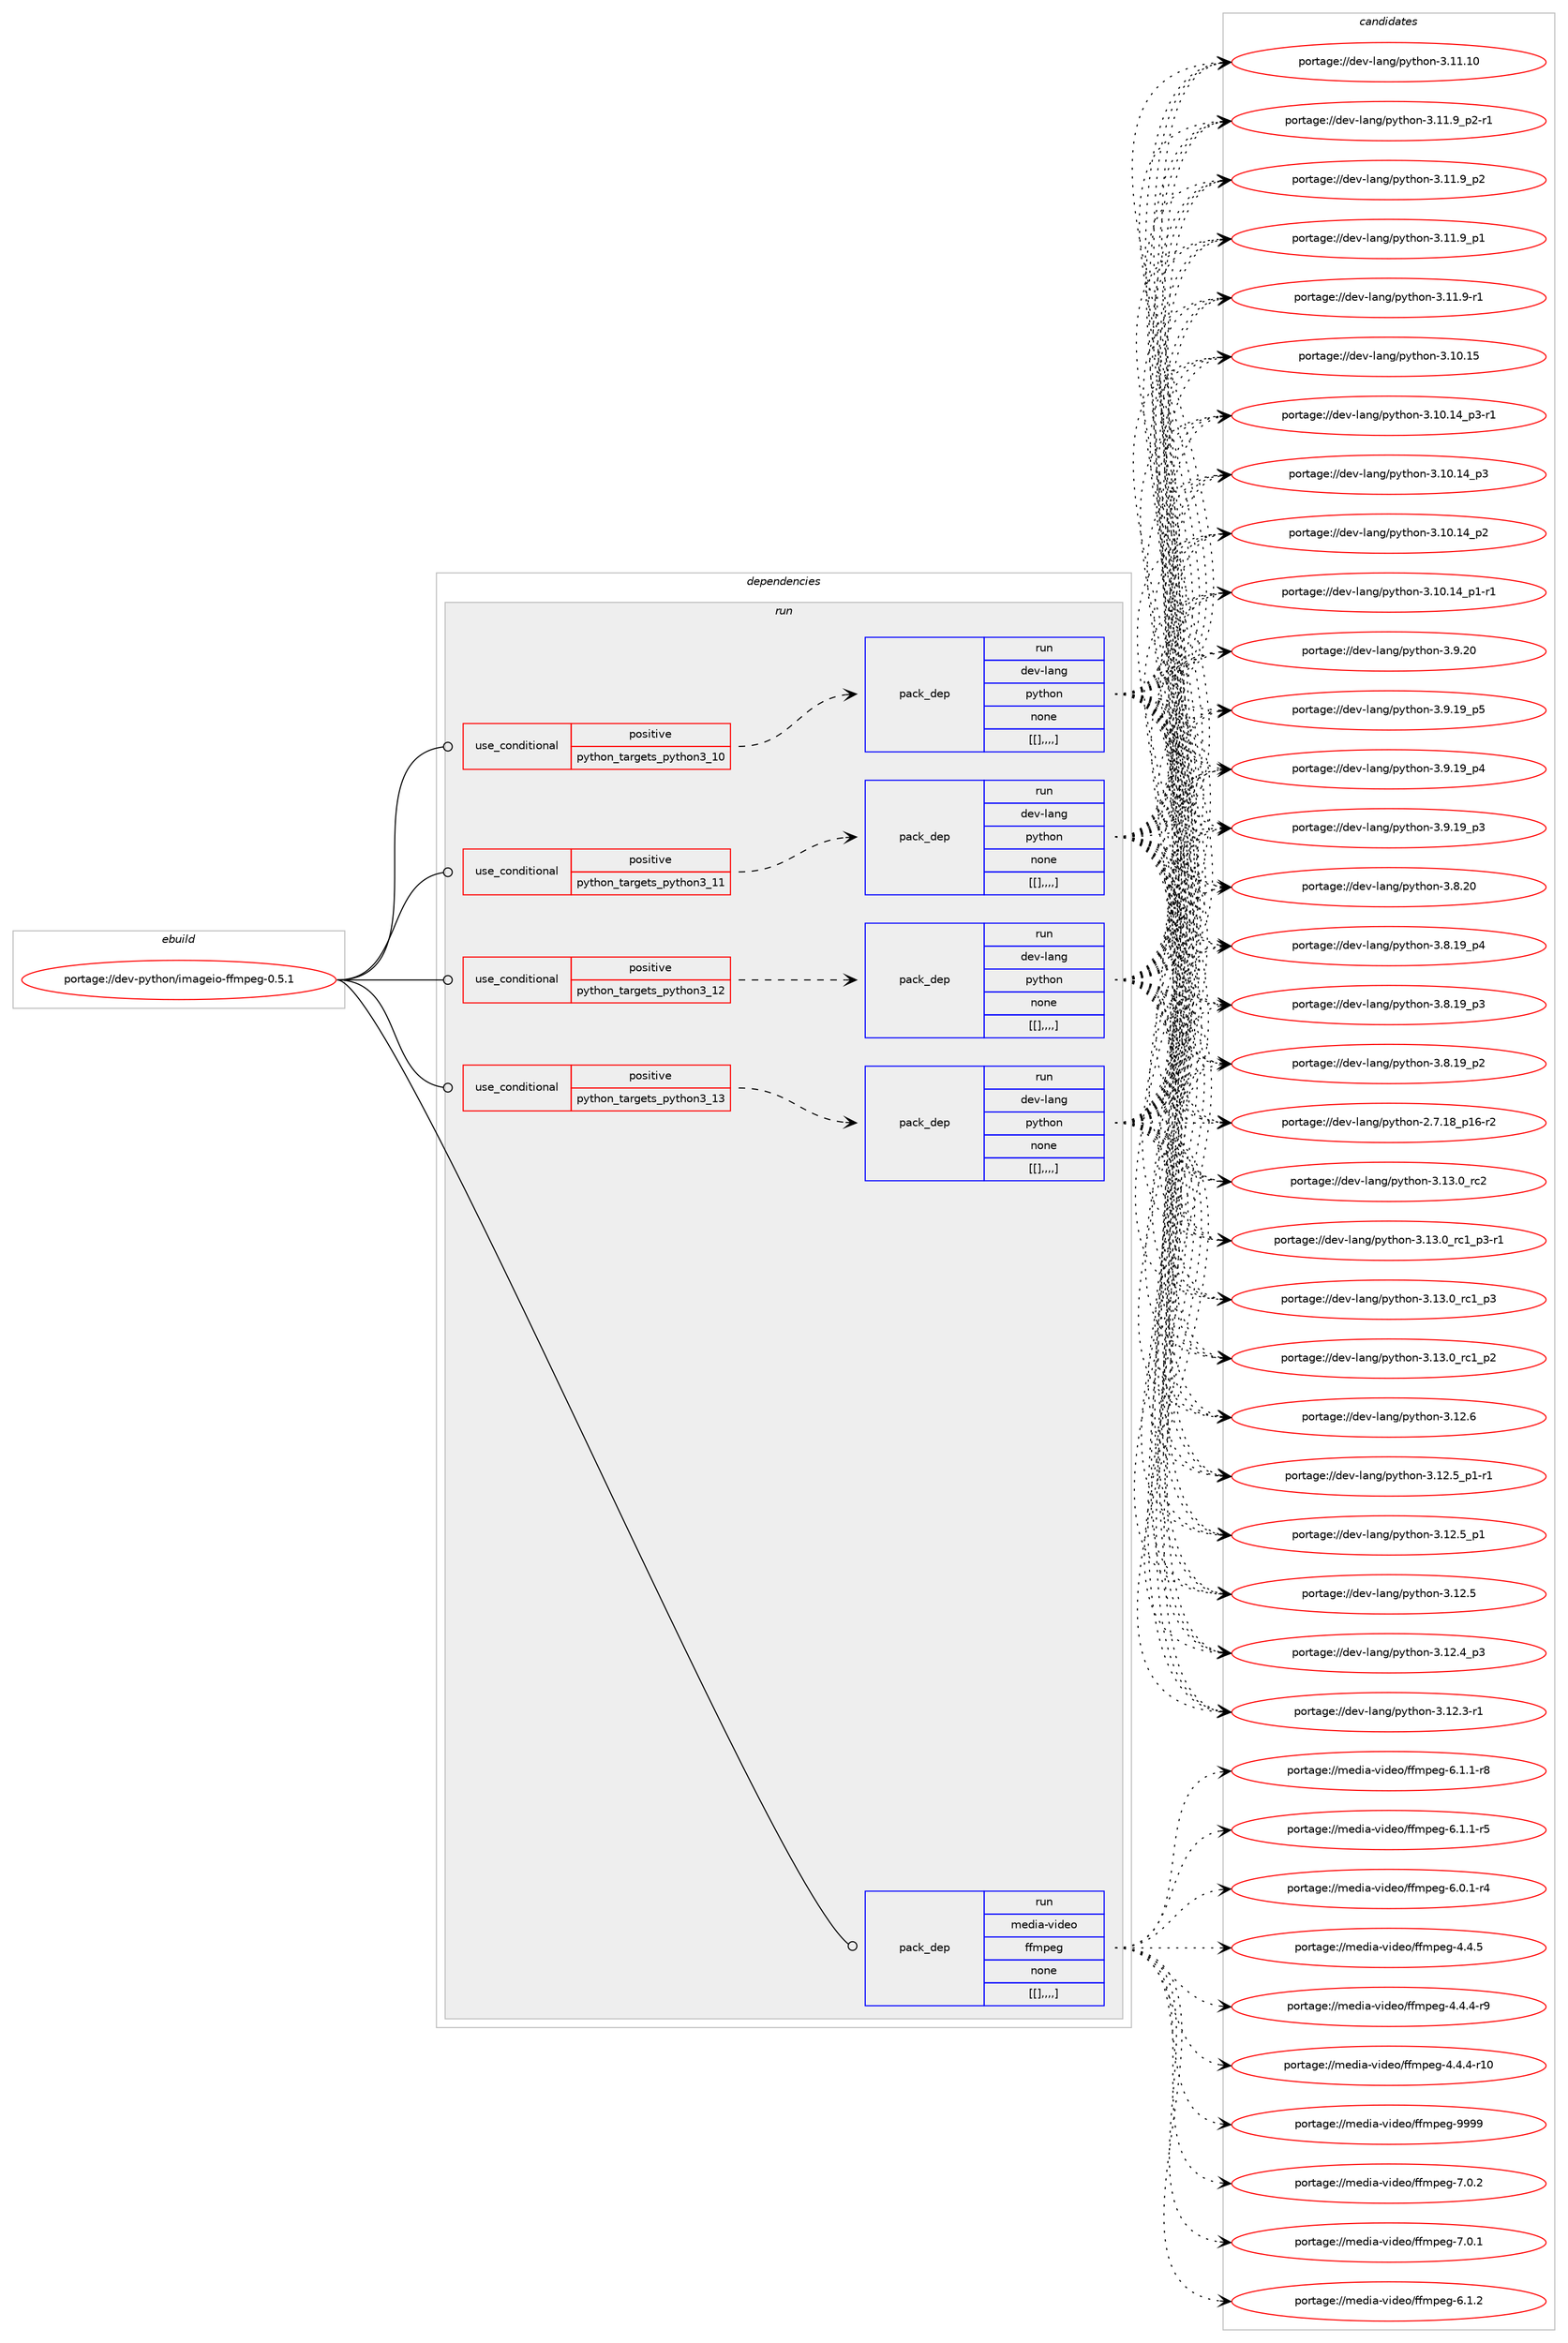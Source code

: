 digraph prolog {

# *************
# Graph options
# *************

newrank=true;
concentrate=true;
compound=true;
graph [rankdir=LR,fontname=Helvetica,fontsize=10,ranksep=1.5];#, ranksep=2.5, nodesep=0.2];
edge  [arrowhead=vee];
node  [fontname=Helvetica,fontsize=10];

# **********
# The ebuild
# **********

subgraph cluster_leftcol {
color=gray;
label=<<i>ebuild</i>>;
id [label="portage://dev-python/imageio-ffmpeg-0.5.1", color=red, width=4, href="../dev-python/imageio-ffmpeg-0.5.1.svg"];
}

# ****************
# The dependencies
# ****************

subgraph cluster_midcol {
color=gray;
label=<<i>dependencies</i>>;
subgraph cluster_compile {
fillcolor="#eeeeee";
style=filled;
label=<<i>compile</i>>;
}
subgraph cluster_compileandrun {
fillcolor="#eeeeee";
style=filled;
label=<<i>compile and run</i>>;
}
subgraph cluster_run {
fillcolor="#eeeeee";
style=filled;
label=<<i>run</i>>;
subgraph cond34107 {
dependency149065 [label=<<TABLE BORDER="0" CELLBORDER="1" CELLSPACING="0" CELLPADDING="4"><TR><TD ROWSPAN="3" CELLPADDING="10">use_conditional</TD></TR><TR><TD>positive</TD></TR><TR><TD>python_targets_python3_10</TD></TR></TABLE>>, shape=none, color=red];
subgraph pack113740 {
dependency149066 [label=<<TABLE BORDER="0" CELLBORDER="1" CELLSPACING="0" CELLPADDING="4" WIDTH="220"><TR><TD ROWSPAN="6" CELLPADDING="30">pack_dep</TD></TR><TR><TD WIDTH="110">run</TD></TR><TR><TD>dev-lang</TD></TR><TR><TD>python</TD></TR><TR><TD>none</TD></TR><TR><TD>[[],,,,]</TD></TR></TABLE>>, shape=none, color=blue];
}
dependency149065:e -> dependency149066:w [weight=20,style="dashed",arrowhead="vee"];
}
id:e -> dependency149065:w [weight=20,style="solid",arrowhead="odot"];
subgraph cond34108 {
dependency149067 [label=<<TABLE BORDER="0" CELLBORDER="1" CELLSPACING="0" CELLPADDING="4"><TR><TD ROWSPAN="3" CELLPADDING="10">use_conditional</TD></TR><TR><TD>positive</TD></TR><TR><TD>python_targets_python3_11</TD></TR></TABLE>>, shape=none, color=red];
subgraph pack113741 {
dependency149068 [label=<<TABLE BORDER="0" CELLBORDER="1" CELLSPACING="0" CELLPADDING="4" WIDTH="220"><TR><TD ROWSPAN="6" CELLPADDING="30">pack_dep</TD></TR><TR><TD WIDTH="110">run</TD></TR><TR><TD>dev-lang</TD></TR><TR><TD>python</TD></TR><TR><TD>none</TD></TR><TR><TD>[[],,,,]</TD></TR></TABLE>>, shape=none, color=blue];
}
dependency149067:e -> dependency149068:w [weight=20,style="dashed",arrowhead="vee"];
}
id:e -> dependency149067:w [weight=20,style="solid",arrowhead="odot"];
subgraph cond34109 {
dependency149069 [label=<<TABLE BORDER="0" CELLBORDER="1" CELLSPACING="0" CELLPADDING="4"><TR><TD ROWSPAN="3" CELLPADDING="10">use_conditional</TD></TR><TR><TD>positive</TD></TR><TR><TD>python_targets_python3_12</TD></TR></TABLE>>, shape=none, color=red];
subgraph pack113742 {
dependency149070 [label=<<TABLE BORDER="0" CELLBORDER="1" CELLSPACING="0" CELLPADDING="4" WIDTH="220"><TR><TD ROWSPAN="6" CELLPADDING="30">pack_dep</TD></TR><TR><TD WIDTH="110">run</TD></TR><TR><TD>dev-lang</TD></TR><TR><TD>python</TD></TR><TR><TD>none</TD></TR><TR><TD>[[],,,,]</TD></TR></TABLE>>, shape=none, color=blue];
}
dependency149069:e -> dependency149070:w [weight=20,style="dashed",arrowhead="vee"];
}
id:e -> dependency149069:w [weight=20,style="solid",arrowhead="odot"];
subgraph cond34110 {
dependency149071 [label=<<TABLE BORDER="0" CELLBORDER="1" CELLSPACING="0" CELLPADDING="4"><TR><TD ROWSPAN="3" CELLPADDING="10">use_conditional</TD></TR><TR><TD>positive</TD></TR><TR><TD>python_targets_python3_13</TD></TR></TABLE>>, shape=none, color=red];
subgraph pack113743 {
dependency149072 [label=<<TABLE BORDER="0" CELLBORDER="1" CELLSPACING="0" CELLPADDING="4" WIDTH="220"><TR><TD ROWSPAN="6" CELLPADDING="30">pack_dep</TD></TR><TR><TD WIDTH="110">run</TD></TR><TR><TD>dev-lang</TD></TR><TR><TD>python</TD></TR><TR><TD>none</TD></TR><TR><TD>[[],,,,]</TD></TR></TABLE>>, shape=none, color=blue];
}
dependency149071:e -> dependency149072:w [weight=20,style="dashed",arrowhead="vee"];
}
id:e -> dependency149071:w [weight=20,style="solid",arrowhead="odot"];
subgraph pack113744 {
dependency149073 [label=<<TABLE BORDER="0" CELLBORDER="1" CELLSPACING="0" CELLPADDING="4" WIDTH="220"><TR><TD ROWSPAN="6" CELLPADDING="30">pack_dep</TD></TR><TR><TD WIDTH="110">run</TD></TR><TR><TD>media-video</TD></TR><TR><TD>ffmpeg</TD></TR><TR><TD>none</TD></TR><TR><TD>[[],,,,]</TD></TR></TABLE>>, shape=none, color=blue];
}
id:e -> dependency149073:w [weight=20,style="solid",arrowhead="odot"];
}
}

# **************
# The candidates
# **************

subgraph cluster_choices {
rank=same;
color=gray;
label=<<i>candidates</i>>;

subgraph choice113740 {
color=black;
nodesep=1;
choice10010111845108971101034711212111610411111045514649514648951149950 [label="portage://dev-lang/python-3.13.0_rc2", color=red, width=4,href="../dev-lang/python-3.13.0_rc2.svg"];
choice1001011184510897110103471121211161041111104551464951464895114994995112514511449 [label="portage://dev-lang/python-3.13.0_rc1_p3-r1", color=red, width=4,href="../dev-lang/python-3.13.0_rc1_p3-r1.svg"];
choice100101118451089711010347112121116104111110455146495146489511499499511251 [label="portage://dev-lang/python-3.13.0_rc1_p3", color=red, width=4,href="../dev-lang/python-3.13.0_rc1_p3.svg"];
choice100101118451089711010347112121116104111110455146495146489511499499511250 [label="portage://dev-lang/python-3.13.0_rc1_p2", color=red, width=4,href="../dev-lang/python-3.13.0_rc1_p2.svg"];
choice10010111845108971101034711212111610411111045514649504654 [label="portage://dev-lang/python-3.12.6", color=red, width=4,href="../dev-lang/python-3.12.6.svg"];
choice1001011184510897110103471121211161041111104551464950465395112494511449 [label="portage://dev-lang/python-3.12.5_p1-r1", color=red, width=4,href="../dev-lang/python-3.12.5_p1-r1.svg"];
choice100101118451089711010347112121116104111110455146495046539511249 [label="portage://dev-lang/python-3.12.5_p1", color=red, width=4,href="../dev-lang/python-3.12.5_p1.svg"];
choice10010111845108971101034711212111610411111045514649504653 [label="portage://dev-lang/python-3.12.5", color=red, width=4,href="../dev-lang/python-3.12.5.svg"];
choice100101118451089711010347112121116104111110455146495046529511251 [label="portage://dev-lang/python-3.12.4_p3", color=red, width=4,href="../dev-lang/python-3.12.4_p3.svg"];
choice100101118451089711010347112121116104111110455146495046514511449 [label="portage://dev-lang/python-3.12.3-r1", color=red, width=4,href="../dev-lang/python-3.12.3-r1.svg"];
choice1001011184510897110103471121211161041111104551464949464948 [label="portage://dev-lang/python-3.11.10", color=red, width=4,href="../dev-lang/python-3.11.10.svg"];
choice1001011184510897110103471121211161041111104551464949465795112504511449 [label="portage://dev-lang/python-3.11.9_p2-r1", color=red, width=4,href="../dev-lang/python-3.11.9_p2-r1.svg"];
choice100101118451089711010347112121116104111110455146494946579511250 [label="portage://dev-lang/python-3.11.9_p2", color=red, width=4,href="../dev-lang/python-3.11.9_p2.svg"];
choice100101118451089711010347112121116104111110455146494946579511249 [label="portage://dev-lang/python-3.11.9_p1", color=red, width=4,href="../dev-lang/python-3.11.9_p1.svg"];
choice100101118451089711010347112121116104111110455146494946574511449 [label="portage://dev-lang/python-3.11.9-r1", color=red, width=4,href="../dev-lang/python-3.11.9-r1.svg"];
choice1001011184510897110103471121211161041111104551464948464953 [label="portage://dev-lang/python-3.10.15", color=red, width=4,href="../dev-lang/python-3.10.15.svg"];
choice100101118451089711010347112121116104111110455146494846495295112514511449 [label="portage://dev-lang/python-3.10.14_p3-r1", color=red, width=4,href="../dev-lang/python-3.10.14_p3-r1.svg"];
choice10010111845108971101034711212111610411111045514649484649529511251 [label="portage://dev-lang/python-3.10.14_p3", color=red, width=4,href="../dev-lang/python-3.10.14_p3.svg"];
choice10010111845108971101034711212111610411111045514649484649529511250 [label="portage://dev-lang/python-3.10.14_p2", color=red, width=4,href="../dev-lang/python-3.10.14_p2.svg"];
choice100101118451089711010347112121116104111110455146494846495295112494511449 [label="portage://dev-lang/python-3.10.14_p1-r1", color=red, width=4,href="../dev-lang/python-3.10.14_p1-r1.svg"];
choice10010111845108971101034711212111610411111045514657465048 [label="portage://dev-lang/python-3.9.20", color=red, width=4,href="../dev-lang/python-3.9.20.svg"];
choice100101118451089711010347112121116104111110455146574649579511253 [label="portage://dev-lang/python-3.9.19_p5", color=red, width=4,href="../dev-lang/python-3.9.19_p5.svg"];
choice100101118451089711010347112121116104111110455146574649579511252 [label="portage://dev-lang/python-3.9.19_p4", color=red, width=4,href="../dev-lang/python-3.9.19_p4.svg"];
choice100101118451089711010347112121116104111110455146574649579511251 [label="portage://dev-lang/python-3.9.19_p3", color=red, width=4,href="../dev-lang/python-3.9.19_p3.svg"];
choice10010111845108971101034711212111610411111045514656465048 [label="portage://dev-lang/python-3.8.20", color=red, width=4,href="../dev-lang/python-3.8.20.svg"];
choice100101118451089711010347112121116104111110455146564649579511252 [label="portage://dev-lang/python-3.8.19_p4", color=red, width=4,href="../dev-lang/python-3.8.19_p4.svg"];
choice100101118451089711010347112121116104111110455146564649579511251 [label="portage://dev-lang/python-3.8.19_p3", color=red, width=4,href="../dev-lang/python-3.8.19_p3.svg"];
choice100101118451089711010347112121116104111110455146564649579511250 [label="portage://dev-lang/python-3.8.19_p2", color=red, width=4,href="../dev-lang/python-3.8.19_p2.svg"];
choice100101118451089711010347112121116104111110455046554649569511249544511450 [label="portage://dev-lang/python-2.7.18_p16-r2", color=red, width=4,href="../dev-lang/python-2.7.18_p16-r2.svg"];
dependency149066:e -> choice10010111845108971101034711212111610411111045514649514648951149950:w [style=dotted,weight="100"];
dependency149066:e -> choice1001011184510897110103471121211161041111104551464951464895114994995112514511449:w [style=dotted,weight="100"];
dependency149066:e -> choice100101118451089711010347112121116104111110455146495146489511499499511251:w [style=dotted,weight="100"];
dependency149066:e -> choice100101118451089711010347112121116104111110455146495146489511499499511250:w [style=dotted,weight="100"];
dependency149066:e -> choice10010111845108971101034711212111610411111045514649504654:w [style=dotted,weight="100"];
dependency149066:e -> choice1001011184510897110103471121211161041111104551464950465395112494511449:w [style=dotted,weight="100"];
dependency149066:e -> choice100101118451089711010347112121116104111110455146495046539511249:w [style=dotted,weight="100"];
dependency149066:e -> choice10010111845108971101034711212111610411111045514649504653:w [style=dotted,weight="100"];
dependency149066:e -> choice100101118451089711010347112121116104111110455146495046529511251:w [style=dotted,weight="100"];
dependency149066:e -> choice100101118451089711010347112121116104111110455146495046514511449:w [style=dotted,weight="100"];
dependency149066:e -> choice1001011184510897110103471121211161041111104551464949464948:w [style=dotted,weight="100"];
dependency149066:e -> choice1001011184510897110103471121211161041111104551464949465795112504511449:w [style=dotted,weight="100"];
dependency149066:e -> choice100101118451089711010347112121116104111110455146494946579511250:w [style=dotted,weight="100"];
dependency149066:e -> choice100101118451089711010347112121116104111110455146494946579511249:w [style=dotted,weight="100"];
dependency149066:e -> choice100101118451089711010347112121116104111110455146494946574511449:w [style=dotted,weight="100"];
dependency149066:e -> choice1001011184510897110103471121211161041111104551464948464953:w [style=dotted,weight="100"];
dependency149066:e -> choice100101118451089711010347112121116104111110455146494846495295112514511449:w [style=dotted,weight="100"];
dependency149066:e -> choice10010111845108971101034711212111610411111045514649484649529511251:w [style=dotted,weight="100"];
dependency149066:e -> choice10010111845108971101034711212111610411111045514649484649529511250:w [style=dotted,weight="100"];
dependency149066:e -> choice100101118451089711010347112121116104111110455146494846495295112494511449:w [style=dotted,weight="100"];
dependency149066:e -> choice10010111845108971101034711212111610411111045514657465048:w [style=dotted,weight="100"];
dependency149066:e -> choice100101118451089711010347112121116104111110455146574649579511253:w [style=dotted,weight="100"];
dependency149066:e -> choice100101118451089711010347112121116104111110455146574649579511252:w [style=dotted,weight="100"];
dependency149066:e -> choice100101118451089711010347112121116104111110455146574649579511251:w [style=dotted,weight="100"];
dependency149066:e -> choice10010111845108971101034711212111610411111045514656465048:w [style=dotted,weight="100"];
dependency149066:e -> choice100101118451089711010347112121116104111110455146564649579511252:w [style=dotted,weight="100"];
dependency149066:e -> choice100101118451089711010347112121116104111110455146564649579511251:w [style=dotted,weight="100"];
dependency149066:e -> choice100101118451089711010347112121116104111110455146564649579511250:w [style=dotted,weight="100"];
dependency149066:e -> choice100101118451089711010347112121116104111110455046554649569511249544511450:w [style=dotted,weight="100"];
}
subgraph choice113741 {
color=black;
nodesep=1;
choice10010111845108971101034711212111610411111045514649514648951149950 [label="portage://dev-lang/python-3.13.0_rc2", color=red, width=4,href="../dev-lang/python-3.13.0_rc2.svg"];
choice1001011184510897110103471121211161041111104551464951464895114994995112514511449 [label="portage://dev-lang/python-3.13.0_rc1_p3-r1", color=red, width=4,href="../dev-lang/python-3.13.0_rc1_p3-r1.svg"];
choice100101118451089711010347112121116104111110455146495146489511499499511251 [label="portage://dev-lang/python-3.13.0_rc1_p3", color=red, width=4,href="../dev-lang/python-3.13.0_rc1_p3.svg"];
choice100101118451089711010347112121116104111110455146495146489511499499511250 [label="portage://dev-lang/python-3.13.0_rc1_p2", color=red, width=4,href="../dev-lang/python-3.13.0_rc1_p2.svg"];
choice10010111845108971101034711212111610411111045514649504654 [label="portage://dev-lang/python-3.12.6", color=red, width=4,href="../dev-lang/python-3.12.6.svg"];
choice1001011184510897110103471121211161041111104551464950465395112494511449 [label="portage://dev-lang/python-3.12.5_p1-r1", color=red, width=4,href="../dev-lang/python-3.12.5_p1-r1.svg"];
choice100101118451089711010347112121116104111110455146495046539511249 [label="portage://dev-lang/python-3.12.5_p1", color=red, width=4,href="../dev-lang/python-3.12.5_p1.svg"];
choice10010111845108971101034711212111610411111045514649504653 [label="portage://dev-lang/python-3.12.5", color=red, width=4,href="../dev-lang/python-3.12.5.svg"];
choice100101118451089711010347112121116104111110455146495046529511251 [label="portage://dev-lang/python-3.12.4_p3", color=red, width=4,href="../dev-lang/python-3.12.4_p3.svg"];
choice100101118451089711010347112121116104111110455146495046514511449 [label="portage://dev-lang/python-3.12.3-r1", color=red, width=4,href="../dev-lang/python-3.12.3-r1.svg"];
choice1001011184510897110103471121211161041111104551464949464948 [label="portage://dev-lang/python-3.11.10", color=red, width=4,href="../dev-lang/python-3.11.10.svg"];
choice1001011184510897110103471121211161041111104551464949465795112504511449 [label="portage://dev-lang/python-3.11.9_p2-r1", color=red, width=4,href="../dev-lang/python-3.11.9_p2-r1.svg"];
choice100101118451089711010347112121116104111110455146494946579511250 [label="portage://dev-lang/python-3.11.9_p2", color=red, width=4,href="../dev-lang/python-3.11.9_p2.svg"];
choice100101118451089711010347112121116104111110455146494946579511249 [label="portage://dev-lang/python-3.11.9_p1", color=red, width=4,href="../dev-lang/python-3.11.9_p1.svg"];
choice100101118451089711010347112121116104111110455146494946574511449 [label="portage://dev-lang/python-3.11.9-r1", color=red, width=4,href="../dev-lang/python-3.11.9-r1.svg"];
choice1001011184510897110103471121211161041111104551464948464953 [label="portage://dev-lang/python-3.10.15", color=red, width=4,href="../dev-lang/python-3.10.15.svg"];
choice100101118451089711010347112121116104111110455146494846495295112514511449 [label="portage://dev-lang/python-3.10.14_p3-r1", color=red, width=4,href="../dev-lang/python-3.10.14_p3-r1.svg"];
choice10010111845108971101034711212111610411111045514649484649529511251 [label="portage://dev-lang/python-3.10.14_p3", color=red, width=4,href="../dev-lang/python-3.10.14_p3.svg"];
choice10010111845108971101034711212111610411111045514649484649529511250 [label="portage://dev-lang/python-3.10.14_p2", color=red, width=4,href="../dev-lang/python-3.10.14_p2.svg"];
choice100101118451089711010347112121116104111110455146494846495295112494511449 [label="portage://dev-lang/python-3.10.14_p1-r1", color=red, width=4,href="../dev-lang/python-3.10.14_p1-r1.svg"];
choice10010111845108971101034711212111610411111045514657465048 [label="portage://dev-lang/python-3.9.20", color=red, width=4,href="../dev-lang/python-3.9.20.svg"];
choice100101118451089711010347112121116104111110455146574649579511253 [label="portage://dev-lang/python-3.9.19_p5", color=red, width=4,href="../dev-lang/python-3.9.19_p5.svg"];
choice100101118451089711010347112121116104111110455146574649579511252 [label="portage://dev-lang/python-3.9.19_p4", color=red, width=4,href="../dev-lang/python-3.9.19_p4.svg"];
choice100101118451089711010347112121116104111110455146574649579511251 [label="portage://dev-lang/python-3.9.19_p3", color=red, width=4,href="../dev-lang/python-3.9.19_p3.svg"];
choice10010111845108971101034711212111610411111045514656465048 [label="portage://dev-lang/python-3.8.20", color=red, width=4,href="../dev-lang/python-3.8.20.svg"];
choice100101118451089711010347112121116104111110455146564649579511252 [label="portage://dev-lang/python-3.8.19_p4", color=red, width=4,href="../dev-lang/python-3.8.19_p4.svg"];
choice100101118451089711010347112121116104111110455146564649579511251 [label="portage://dev-lang/python-3.8.19_p3", color=red, width=4,href="../dev-lang/python-3.8.19_p3.svg"];
choice100101118451089711010347112121116104111110455146564649579511250 [label="portage://dev-lang/python-3.8.19_p2", color=red, width=4,href="../dev-lang/python-3.8.19_p2.svg"];
choice100101118451089711010347112121116104111110455046554649569511249544511450 [label="portage://dev-lang/python-2.7.18_p16-r2", color=red, width=4,href="../dev-lang/python-2.7.18_p16-r2.svg"];
dependency149068:e -> choice10010111845108971101034711212111610411111045514649514648951149950:w [style=dotted,weight="100"];
dependency149068:e -> choice1001011184510897110103471121211161041111104551464951464895114994995112514511449:w [style=dotted,weight="100"];
dependency149068:e -> choice100101118451089711010347112121116104111110455146495146489511499499511251:w [style=dotted,weight="100"];
dependency149068:e -> choice100101118451089711010347112121116104111110455146495146489511499499511250:w [style=dotted,weight="100"];
dependency149068:e -> choice10010111845108971101034711212111610411111045514649504654:w [style=dotted,weight="100"];
dependency149068:e -> choice1001011184510897110103471121211161041111104551464950465395112494511449:w [style=dotted,weight="100"];
dependency149068:e -> choice100101118451089711010347112121116104111110455146495046539511249:w [style=dotted,weight="100"];
dependency149068:e -> choice10010111845108971101034711212111610411111045514649504653:w [style=dotted,weight="100"];
dependency149068:e -> choice100101118451089711010347112121116104111110455146495046529511251:w [style=dotted,weight="100"];
dependency149068:e -> choice100101118451089711010347112121116104111110455146495046514511449:w [style=dotted,weight="100"];
dependency149068:e -> choice1001011184510897110103471121211161041111104551464949464948:w [style=dotted,weight="100"];
dependency149068:e -> choice1001011184510897110103471121211161041111104551464949465795112504511449:w [style=dotted,weight="100"];
dependency149068:e -> choice100101118451089711010347112121116104111110455146494946579511250:w [style=dotted,weight="100"];
dependency149068:e -> choice100101118451089711010347112121116104111110455146494946579511249:w [style=dotted,weight="100"];
dependency149068:e -> choice100101118451089711010347112121116104111110455146494946574511449:w [style=dotted,weight="100"];
dependency149068:e -> choice1001011184510897110103471121211161041111104551464948464953:w [style=dotted,weight="100"];
dependency149068:e -> choice100101118451089711010347112121116104111110455146494846495295112514511449:w [style=dotted,weight="100"];
dependency149068:e -> choice10010111845108971101034711212111610411111045514649484649529511251:w [style=dotted,weight="100"];
dependency149068:e -> choice10010111845108971101034711212111610411111045514649484649529511250:w [style=dotted,weight="100"];
dependency149068:e -> choice100101118451089711010347112121116104111110455146494846495295112494511449:w [style=dotted,weight="100"];
dependency149068:e -> choice10010111845108971101034711212111610411111045514657465048:w [style=dotted,weight="100"];
dependency149068:e -> choice100101118451089711010347112121116104111110455146574649579511253:w [style=dotted,weight="100"];
dependency149068:e -> choice100101118451089711010347112121116104111110455146574649579511252:w [style=dotted,weight="100"];
dependency149068:e -> choice100101118451089711010347112121116104111110455146574649579511251:w [style=dotted,weight="100"];
dependency149068:e -> choice10010111845108971101034711212111610411111045514656465048:w [style=dotted,weight="100"];
dependency149068:e -> choice100101118451089711010347112121116104111110455146564649579511252:w [style=dotted,weight="100"];
dependency149068:e -> choice100101118451089711010347112121116104111110455146564649579511251:w [style=dotted,weight="100"];
dependency149068:e -> choice100101118451089711010347112121116104111110455146564649579511250:w [style=dotted,weight="100"];
dependency149068:e -> choice100101118451089711010347112121116104111110455046554649569511249544511450:w [style=dotted,weight="100"];
}
subgraph choice113742 {
color=black;
nodesep=1;
choice10010111845108971101034711212111610411111045514649514648951149950 [label="portage://dev-lang/python-3.13.0_rc2", color=red, width=4,href="../dev-lang/python-3.13.0_rc2.svg"];
choice1001011184510897110103471121211161041111104551464951464895114994995112514511449 [label="portage://dev-lang/python-3.13.0_rc1_p3-r1", color=red, width=4,href="../dev-lang/python-3.13.0_rc1_p3-r1.svg"];
choice100101118451089711010347112121116104111110455146495146489511499499511251 [label="portage://dev-lang/python-3.13.0_rc1_p3", color=red, width=4,href="../dev-lang/python-3.13.0_rc1_p3.svg"];
choice100101118451089711010347112121116104111110455146495146489511499499511250 [label="portage://dev-lang/python-3.13.0_rc1_p2", color=red, width=4,href="../dev-lang/python-3.13.0_rc1_p2.svg"];
choice10010111845108971101034711212111610411111045514649504654 [label="portage://dev-lang/python-3.12.6", color=red, width=4,href="../dev-lang/python-3.12.6.svg"];
choice1001011184510897110103471121211161041111104551464950465395112494511449 [label="portage://dev-lang/python-3.12.5_p1-r1", color=red, width=4,href="../dev-lang/python-3.12.5_p1-r1.svg"];
choice100101118451089711010347112121116104111110455146495046539511249 [label="portage://dev-lang/python-3.12.5_p1", color=red, width=4,href="../dev-lang/python-3.12.5_p1.svg"];
choice10010111845108971101034711212111610411111045514649504653 [label="portage://dev-lang/python-3.12.5", color=red, width=4,href="../dev-lang/python-3.12.5.svg"];
choice100101118451089711010347112121116104111110455146495046529511251 [label="portage://dev-lang/python-3.12.4_p3", color=red, width=4,href="../dev-lang/python-3.12.4_p3.svg"];
choice100101118451089711010347112121116104111110455146495046514511449 [label="portage://dev-lang/python-3.12.3-r1", color=red, width=4,href="../dev-lang/python-3.12.3-r1.svg"];
choice1001011184510897110103471121211161041111104551464949464948 [label="portage://dev-lang/python-3.11.10", color=red, width=4,href="../dev-lang/python-3.11.10.svg"];
choice1001011184510897110103471121211161041111104551464949465795112504511449 [label="portage://dev-lang/python-3.11.9_p2-r1", color=red, width=4,href="../dev-lang/python-3.11.9_p2-r1.svg"];
choice100101118451089711010347112121116104111110455146494946579511250 [label="portage://dev-lang/python-3.11.9_p2", color=red, width=4,href="../dev-lang/python-3.11.9_p2.svg"];
choice100101118451089711010347112121116104111110455146494946579511249 [label="portage://dev-lang/python-3.11.9_p1", color=red, width=4,href="../dev-lang/python-3.11.9_p1.svg"];
choice100101118451089711010347112121116104111110455146494946574511449 [label="portage://dev-lang/python-3.11.9-r1", color=red, width=4,href="../dev-lang/python-3.11.9-r1.svg"];
choice1001011184510897110103471121211161041111104551464948464953 [label="portage://dev-lang/python-3.10.15", color=red, width=4,href="../dev-lang/python-3.10.15.svg"];
choice100101118451089711010347112121116104111110455146494846495295112514511449 [label="portage://dev-lang/python-3.10.14_p3-r1", color=red, width=4,href="../dev-lang/python-3.10.14_p3-r1.svg"];
choice10010111845108971101034711212111610411111045514649484649529511251 [label="portage://dev-lang/python-3.10.14_p3", color=red, width=4,href="../dev-lang/python-3.10.14_p3.svg"];
choice10010111845108971101034711212111610411111045514649484649529511250 [label="portage://dev-lang/python-3.10.14_p2", color=red, width=4,href="../dev-lang/python-3.10.14_p2.svg"];
choice100101118451089711010347112121116104111110455146494846495295112494511449 [label="portage://dev-lang/python-3.10.14_p1-r1", color=red, width=4,href="../dev-lang/python-3.10.14_p1-r1.svg"];
choice10010111845108971101034711212111610411111045514657465048 [label="portage://dev-lang/python-3.9.20", color=red, width=4,href="../dev-lang/python-3.9.20.svg"];
choice100101118451089711010347112121116104111110455146574649579511253 [label="portage://dev-lang/python-3.9.19_p5", color=red, width=4,href="../dev-lang/python-3.9.19_p5.svg"];
choice100101118451089711010347112121116104111110455146574649579511252 [label="portage://dev-lang/python-3.9.19_p4", color=red, width=4,href="../dev-lang/python-3.9.19_p4.svg"];
choice100101118451089711010347112121116104111110455146574649579511251 [label="portage://dev-lang/python-3.9.19_p3", color=red, width=4,href="../dev-lang/python-3.9.19_p3.svg"];
choice10010111845108971101034711212111610411111045514656465048 [label="portage://dev-lang/python-3.8.20", color=red, width=4,href="../dev-lang/python-3.8.20.svg"];
choice100101118451089711010347112121116104111110455146564649579511252 [label="portage://dev-lang/python-3.8.19_p4", color=red, width=4,href="../dev-lang/python-3.8.19_p4.svg"];
choice100101118451089711010347112121116104111110455146564649579511251 [label="portage://dev-lang/python-3.8.19_p3", color=red, width=4,href="../dev-lang/python-3.8.19_p3.svg"];
choice100101118451089711010347112121116104111110455146564649579511250 [label="portage://dev-lang/python-3.8.19_p2", color=red, width=4,href="../dev-lang/python-3.8.19_p2.svg"];
choice100101118451089711010347112121116104111110455046554649569511249544511450 [label="portage://dev-lang/python-2.7.18_p16-r2", color=red, width=4,href="../dev-lang/python-2.7.18_p16-r2.svg"];
dependency149070:e -> choice10010111845108971101034711212111610411111045514649514648951149950:w [style=dotted,weight="100"];
dependency149070:e -> choice1001011184510897110103471121211161041111104551464951464895114994995112514511449:w [style=dotted,weight="100"];
dependency149070:e -> choice100101118451089711010347112121116104111110455146495146489511499499511251:w [style=dotted,weight="100"];
dependency149070:e -> choice100101118451089711010347112121116104111110455146495146489511499499511250:w [style=dotted,weight="100"];
dependency149070:e -> choice10010111845108971101034711212111610411111045514649504654:w [style=dotted,weight="100"];
dependency149070:e -> choice1001011184510897110103471121211161041111104551464950465395112494511449:w [style=dotted,weight="100"];
dependency149070:e -> choice100101118451089711010347112121116104111110455146495046539511249:w [style=dotted,weight="100"];
dependency149070:e -> choice10010111845108971101034711212111610411111045514649504653:w [style=dotted,weight="100"];
dependency149070:e -> choice100101118451089711010347112121116104111110455146495046529511251:w [style=dotted,weight="100"];
dependency149070:e -> choice100101118451089711010347112121116104111110455146495046514511449:w [style=dotted,weight="100"];
dependency149070:e -> choice1001011184510897110103471121211161041111104551464949464948:w [style=dotted,weight="100"];
dependency149070:e -> choice1001011184510897110103471121211161041111104551464949465795112504511449:w [style=dotted,weight="100"];
dependency149070:e -> choice100101118451089711010347112121116104111110455146494946579511250:w [style=dotted,weight="100"];
dependency149070:e -> choice100101118451089711010347112121116104111110455146494946579511249:w [style=dotted,weight="100"];
dependency149070:e -> choice100101118451089711010347112121116104111110455146494946574511449:w [style=dotted,weight="100"];
dependency149070:e -> choice1001011184510897110103471121211161041111104551464948464953:w [style=dotted,weight="100"];
dependency149070:e -> choice100101118451089711010347112121116104111110455146494846495295112514511449:w [style=dotted,weight="100"];
dependency149070:e -> choice10010111845108971101034711212111610411111045514649484649529511251:w [style=dotted,weight="100"];
dependency149070:e -> choice10010111845108971101034711212111610411111045514649484649529511250:w [style=dotted,weight="100"];
dependency149070:e -> choice100101118451089711010347112121116104111110455146494846495295112494511449:w [style=dotted,weight="100"];
dependency149070:e -> choice10010111845108971101034711212111610411111045514657465048:w [style=dotted,weight="100"];
dependency149070:e -> choice100101118451089711010347112121116104111110455146574649579511253:w [style=dotted,weight="100"];
dependency149070:e -> choice100101118451089711010347112121116104111110455146574649579511252:w [style=dotted,weight="100"];
dependency149070:e -> choice100101118451089711010347112121116104111110455146574649579511251:w [style=dotted,weight="100"];
dependency149070:e -> choice10010111845108971101034711212111610411111045514656465048:w [style=dotted,weight="100"];
dependency149070:e -> choice100101118451089711010347112121116104111110455146564649579511252:w [style=dotted,weight="100"];
dependency149070:e -> choice100101118451089711010347112121116104111110455146564649579511251:w [style=dotted,weight="100"];
dependency149070:e -> choice100101118451089711010347112121116104111110455146564649579511250:w [style=dotted,weight="100"];
dependency149070:e -> choice100101118451089711010347112121116104111110455046554649569511249544511450:w [style=dotted,weight="100"];
}
subgraph choice113743 {
color=black;
nodesep=1;
choice10010111845108971101034711212111610411111045514649514648951149950 [label="portage://dev-lang/python-3.13.0_rc2", color=red, width=4,href="../dev-lang/python-3.13.0_rc2.svg"];
choice1001011184510897110103471121211161041111104551464951464895114994995112514511449 [label="portage://dev-lang/python-3.13.0_rc1_p3-r1", color=red, width=4,href="../dev-lang/python-3.13.0_rc1_p3-r1.svg"];
choice100101118451089711010347112121116104111110455146495146489511499499511251 [label="portage://dev-lang/python-3.13.0_rc1_p3", color=red, width=4,href="../dev-lang/python-3.13.0_rc1_p3.svg"];
choice100101118451089711010347112121116104111110455146495146489511499499511250 [label="portage://dev-lang/python-3.13.0_rc1_p2", color=red, width=4,href="../dev-lang/python-3.13.0_rc1_p2.svg"];
choice10010111845108971101034711212111610411111045514649504654 [label="portage://dev-lang/python-3.12.6", color=red, width=4,href="../dev-lang/python-3.12.6.svg"];
choice1001011184510897110103471121211161041111104551464950465395112494511449 [label="portage://dev-lang/python-3.12.5_p1-r1", color=red, width=4,href="../dev-lang/python-3.12.5_p1-r1.svg"];
choice100101118451089711010347112121116104111110455146495046539511249 [label="portage://dev-lang/python-3.12.5_p1", color=red, width=4,href="../dev-lang/python-3.12.5_p1.svg"];
choice10010111845108971101034711212111610411111045514649504653 [label="portage://dev-lang/python-3.12.5", color=red, width=4,href="../dev-lang/python-3.12.5.svg"];
choice100101118451089711010347112121116104111110455146495046529511251 [label="portage://dev-lang/python-3.12.4_p3", color=red, width=4,href="../dev-lang/python-3.12.4_p3.svg"];
choice100101118451089711010347112121116104111110455146495046514511449 [label="portage://dev-lang/python-3.12.3-r1", color=red, width=4,href="../dev-lang/python-3.12.3-r1.svg"];
choice1001011184510897110103471121211161041111104551464949464948 [label="portage://dev-lang/python-3.11.10", color=red, width=4,href="../dev-lang/python-3.11.10.svg"];
choice1001011184510897110103471121211161041111104551464949465795112504511449 [label="portage://dev-lang/python-3.11.9_p2-r1", color=red, width=4,href="../dev-lang/python-3.11.9_p2-r1.svg"];
choice100101118451089711010347112121116104111110455146494946579511250 [label="portage://dev-lang/python-3.11.9_p2", color=red, width=4,href="../dev-lang/python-3.11.9_p2.svg"];
choice100101118451089711010347112121116104111110455146494946579511249 [label="portage://dev-lang/python-3.11.9_p1", color=red, width=4,href="../dev-lang/python-3.11.9_p1.svg"];
choice100101118451089711010347112121116104111110455146494946574511449 [label="portage://dev-lang/python-3.11.9-r1", color=red, width=4,href="../dev-lang/python-3.11.9-r1.svg"];
choice1001011184510897110103471121211161041111104551464948464953 [label="portage://dev-lang/python-3.10.15", color=red, width=4,href="../dev-lang/python-3.10.15.svg"];
choice100101118451089711010347112121116104111110455146494846495295112514511449 [label="portage://dev-lang/python-3.10.14_p3-r1", color=red, width=4,href="../dev-lang/python-3.10.14_p3-r1.svg"];
choice10010111845108971101034711212111610411111045514649484649529511251 [label="portage://dev-lang/python-3.10.14_p3", color=red, width=4,href="../dev-lang/python-3.10.14_p3.svg"];
choice10010111845108971101034711212111610411111045514649484649529511250 [label="portage://dev-lang/python-3.10.14_p2", color=red, width=4,href="../dev-lang/python-3.10.14_p2.svg"];
choice100101118451089711010347112121116104111110455146494846495295112494511449 [label="portage://dev-lang/python-3.10.14_p1-r1", color=red, width=4,href="../dev-lang/python-3.10.14_p1-r1.svg"];
choice10010111845108971101034711212111610411111045514657465048 [label="portage://dev-lang/python-3.9.20", color=red, width=4,href="../dev-lang/python-3.9.20.svg"];
choice100101118451089711010347112121116104111110455146574649579511253 [label="portage://dev-lang/python-3.9.19_p5", color=red, width=4,href="../dev-lang/python-3.9.19_p5.svg"];
choice100101118451089711010347112121116104111110455146574649579511252 [label="portage://dev-lang/python-3.9.19_p4", color=red, width=4,href="../dev-lang/python-3.9.19_p4.svg"];
choice100101118451089711010347112121116104111110455146574649579511251 [label="portage://dev-lang/python-3.9.19_p3", color=red, width=4,href="../dev-lang/python-3.9.19_p3.svg"];
choice10010111845108971101034711212111610411111045514656465048 [label="portage://dev-lang/python-3.8.20", color=red, width=4,href="../dev-lang/python-3.8.20.svg"];
choice100101118451089711010347112121116104111110455146564649579511252 [label="portage://dev-lang/python-3.8.19_p4", color=red, width=4,href="../dev-lang/python-3.8.19_p4.svg"];
choice100101118451089711010347112121116104111110455146564649579511251 [label="portage://dev-lang/python-3.8.19_p3", color=red, width=4,href="../dev-lang/python-3.8.19_p3.svg"];
choice100101118451089711010347112121116104111110455146564649579511250 [label="portage://dev-lang/python-3.8.19_p2", color=red, width=4,href="../dev-lang/python-3.8.19_p2.svg"];
choice100101118451089711010347112121116104111110455046554649569511249544511450 [label="portage://dev-lang/python-2.7.18_p16-r2", color=red, width=4,href="../dev-lang/python-2.7.18_p16-r2.svg"];
dependency149072:e -> choice10010111845108971101034711212111610411111045514649514648951149950:w [style=dotted,weight="100"];
dependency149072:e -> choice1001011184510897110103471121211161041111104551464951464895114994995112514511449:w [style=dotted,weight="100"];
dependency149072:e -> choice100101118451089711010347112121116104111110455146495146489511499499511251:w [style=dotted,weight="100"];
dependency149072:e -> choice100101118451089711010347112121116104111110455146495146489511499499511250:w [style=dotted,weight="100"];
dependency149072:e -> choice10010111845108971101034711212111610411111045514649504654:w [style=dotted,weight="100"];
dependency149072:e -> choice1001011184510897110103471121211161041111104551464950465395112494511449:w [style=dotted,weight="100"];
dependency149072:e -> choice100101118451089711010347112121116104111110455146495046539511249:w [style=dotted,weight="100"];
dependency149072:e -> choice10010111845108971101034711212111610411111045514649504653:w [style=dotted,weight="100"];
dependency149072:e -> choice100101118451089711010347112121116104111110455146495046529511251:w [style=dotted,weight="100"];
dependency149072:e -> choice100101118451089711010347112121116104111110455146495046514511449:w [style=dotted,weight="100"];
dependency149072:e -> choice1001011184510897110103471121211161041111104551464949464948:w [style=dotted,weight="100"];
dependency149072:e -> choice1001011184510897110103471121211161041111104551464949465795112504511449:w [style=dotted,weight="100"];
dependency149072:e -> choice100101118451089711010347112121116104111110455146494946579511250:w [style=dotted,weight="100"];
dependency149072:e -> choice100101118451089711010347112121116104111110455146494946579511249:w [style=dotted,weight="100"];
dependency149072:e -> choice100101118451089711010347112121116104111110455146494946574511449:w [style=dotted,weight="100"];
dependency149072:e -> choice1001011184510897110103471121211161041111104551464948464953:w [style=dotted,weight="100"];
dependency149072:e -> choice100101118451089711010347112121116104111110455146494846495295112514511449:w [style=dotted,weight="100"];
dependency149072:e -> choice10010111845108971101034711212111610411111045514649484649529511251:w [style=dotted,weight="100"];
dependency149072:e -> choice10010111845108971101034711212111610411111045514649484649529511250:w [style=dotted,weight="100"];
dependency149072:e -> choice100101118451089711010347112121116104111110455146494846495295112494511449:w [style=dotted,weight="100"];
dependency149072:e -> choice10010111845108971101034711212111610411111045514657465048:w [style=dotted,weight="100"];
dependency149072:e -> choice100101118451089711010347112121116104111110455146574649579511253:w [style=dotted,weight="100"];
dependency149072:e -> choice100101118451089711010347112121116104111110455146574649579511252:w [style=dotted,weight="100"];
dependency149072:e -> choice100101118451089711010347112121116104111110455146574649579511251:w [style=dotted,weight="100"];
dependency149072:e -> choice10010111845108971101034711212111610411111045514656465048:w [style=dotted,weight="100"];
dependency149072:e -> choice100101118451089711010347112121116104111110455146564649579511252:w [style=dotted,weight="100"];
dependency149072:e -> choice100101118451089711010347112121116104111110455146564649579511251:w [style=dotted,weight="100"];
dependency149072:e -> choice100101118451089711010347112121116104111110455146564649579511250:w [style=dotted,weight="100"];
dependency149072:e -> choice100101118451089711010347112121116104111110455046554649569511249544511450:w [style=dotted,weight="100"];
}
subgraph choice113744 {
color=black;
nodesep=1;
choice1091011001059745118105100101111471021021091121011034557575757 [label="portage://media-video/ffmpeg-9999", color=red, width=4,href="../media-video/ffmpeg-9999.svg"];
choice109101100105974511810510010111147102102109112101103455546484650 [label="portage://media-video/ffmpeg-7.0.2", color=red, width=4,href="../media-video/ffmpeg-7.0.2.svg"];
choice109101100105974511810510010111147102102109112101103455546484649 [label="portage://media-video/ffmpeg-7.0.1", color=red, width=4,href="../media-video/ffmpeg-7.0.1.svg"];
choice109101100105974511810510010111147102102109112101103455446494650 [label="portage://media-video/ffmpeg-6.1.2", color=red, width=4,href="../media-video/ffmpeg-6.1.2.svg"];
choice1091011001059745118105100101111471021021091121011034554464946494511456 [label="portage://media-video/ffmpeg-6.1.1-r8", color=red, width=4,href="../media-video/ffmpeg-6.1.1-r8.svg"];
choice1091011001059745118105100101111471021021091121011034554464946494511453 [label="portage://media-video/ffmpeg-6.1.1-r5", color=red, width=4,href="../media-video/ffmpeg-6.1.1-r5.svg"];
choice1091011001059745118105100101111471021021091121011034554464846494511452 [label="portage://media-video/ffmpeg-6.0.1-r4", color=red, width=4,href="../media-video/ffmpeg-6.0.1-r4.svg"];
choice109101100105974511810510010111147102102109112101103455246524653 [label="portage://media-video/ffmpeg-4.4.5", color=red, width=4,href="../media-video/ffmpeg-4.4.5.svg"];
choice1091011001059745118105100101111471021021091121011034552465246524511457 [label="portage://media-video/ffmpeg-4.4.4-r9", color=red, width=4,href="../media-video/ffmpeg-4.4.4-r9.svg"];
choice109101100105974511810510010111147102102109112101103455246524652451144948 [label="portage://media-video/ffmpeg-4.4.4-r10", color=red, width=4,href="../media-video/ffmpeg-4.4.4-r10.svg"];
dependency149073:e -> choice1091011001059745118105100101111471021021091121011034557575757:w [style=dotted,weight="100"];
dependency149073:e -> choice109101100105974511810510010111147102102109112101103455546484650:w [style=dotted,weight="100"];
dependency149073:e -> choice109101100105974511810510010111147102102109112101103455546484649:w [style=dotted,weight="100"];
dependency149073:e -> choice109101100105974511810510010111147102102109112101103455446494650:w [style=dotted,weight="100"];
dependency149073:e -> choice1091011001059745118105100101111471021021091121011034554464946494511456:w [style=dotted,weight="100"];
dependency149073:e -> choice1091011001059745118105100101111471021021091121011034554464946494511453:w [style=dotted,weight="100"];
dependency149073:e -> choice1091011001059745118105100101111471021021091121011034554464846494511452:w [style=dotted,weight="100"];
dependency149073:e -> choice109101100105974511810510010111147102102109112101103455246524653:w [style=dotted,weight="100"];
dependency149073:e -> choice1091011001059745118105100101111471021021091121011034552465246524511457:w [style=dotted,weight="100"];
dependency149073:e -> choice109101100105974511810510010111147102102109112101103455246524652451144948:w [style=dotted,weight="100"];
}
}

}
